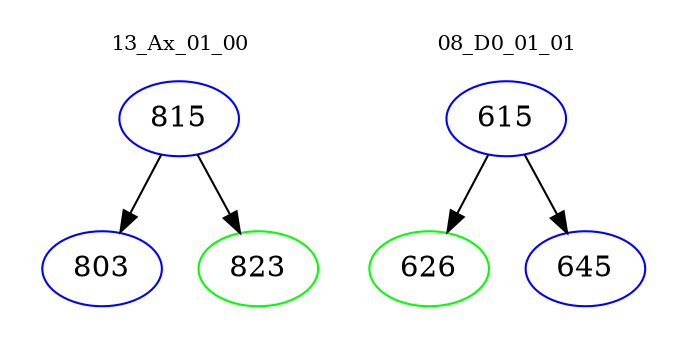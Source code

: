 digraph{
subgraph cluster_0 {
color = white
label = "13_Ax_01_00";
fontsize=10;
T0_815 [label="815", color="blue"]
T0_815 -> T0_803 [color="black"]
T0_803 [label="803", color="blue"]
T0_815 -> T0_823 [color="black"]
T0_823 [label="823", color="green"]
}
subgraph cluster_1 {
color = white
label = "08_D0_01_01";
fontsize=10;
T1_615 [label="615", color="blue"]
T1_615 -> T1_626 [color="black"]
T1_626 [label="626", color="green"]
T1_615 -> T1_645 [color="black"]
T1_645 [label="645", color="blue"]
}
}
